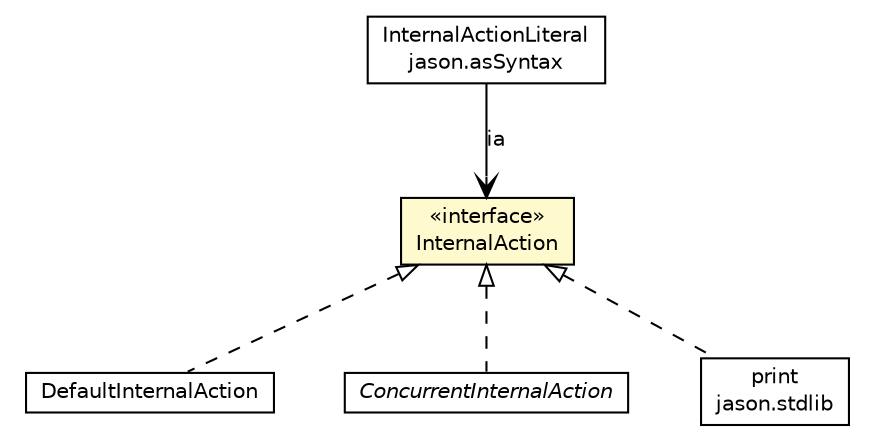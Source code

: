 #!/usr/local/bin/dot
#
# Class diagram 
# Generated by UMLGraph version R5_6_6-1-g9240c4 (http://www.umlgraph.org/)
#

digraph G {
	edge [fontname="Helvetica",fontsize=10,labelfontname="Helvetica",labelfontsize=10];
	node [fontname="Helvetica",fontsize=10,shape=plaintext];
	nodesep=0.25;
	ranksep=0.5;
	// jason.asSemantics.InternalAction
	c24183 [label=<<table title="jason.asSemantics.InternalAction" border="0" cellborder="1" cellspacing="0" cellpadding="2" port="p" bgcolor="lemonChiffon" href="./InternalAction.html">
		<tr><td><table border="0" cellspacing="0" cellpadding="1">
<tr><td align="center" balign="center"> &#171;interface&#187; </td></tr>
<tr><td align="center" balign="center"> InternalAction </td></tr>
		</table></td></tr>
		</table>>, URL="./InternalAction.html", fontname="Helvetica", fontcolor="black", fontsize=10.0];
	// jason.asSemantics.DefaultInternalAction
	c24190 [label=<<table title="jason.asSemantics.DefaultInternalAction" border="0" cellborder="1" cellspacing="0" cellpadding="2" port="p" href="./DefaultInternalAction.html">
		<tr><td><table border="0" cellspacing="0" cellpadding="1">
<tr><td align="center" balign="center"> DefaultInternalAction </td></tr>
		</table></td></tr>
		</table>>, URL="./DefaultInternalAction.html", fontname="Helvetica", fontcolor="black", fontsize=10.0];
	// jason.asSemantics.ConcurrentInternalAction
	c24192 [label=<<table title="jason.asSemantics.ConcurrentInternalAction" border="0" cellborder="1" cellspacing="0" cellpadding="2" port="p" href="./ConcurrentInternalAction.html">
		<tr><td><table border="0" cellspacing="0" cellpadding="1">
<tr><td align="center" balign="center"><font face="Helvetica-Oblique"> ConcurrentInternalAction </font></td></tr>
		</table></td></tr>
		</table>>, URL="./ConcurrentInternalAction.html", fontname="Helvetica", fontcolor="black", fontsize=10.0];
	// jason.asSyntax.InternalActionLiteral
	c24229 [label=<<table title="jason.asSyntax.InternalActionLiteral" border="0" cellborder="1" cellspacing="0" cellpadding="2" port="p" href="../asSyntax/InternalActionLiteral.html">
		<tr><td><table border="0" cellspacing="0" cellpadding="1">
<tr><td align="center" balign="center"> InternalActionLiteral </td></tr>
<tr><td align="center" balign="center"> jason.asSyntax </td></tr>
		</table></td></tr>
		</table>>, URL="../asSyntax/InternalActionLiteral.html", fontname="Helvetica", fontcolor="black", fontsize=10.0];
	// jason.stdlib.print
	c24378 [label=<<table title="jason.stdlib.print" border="0" cellborder="1" cellspacing="0" cellpadding="2" port="p" href="../stdlib/print.html">
		<tr><td><table border="0" cellspacing="0" cellpadding="1">
<tr><td align="center" balign="center"> print </td></tr>
<tr><td align="center" balign="center"> jason.stdlib </td></tr>
		</table></td></tr>
		</table>>, URL="../stdlib/print.html", fontname="Helvetica", fontcolor="black", fontsize=10.0];
	//jason.asSemantics.DefaultInternalAction implements jason.asSemantics.InternalAction
	c24183:p -> c24190:p [dir=back,arrowtail=empty,style=dashed];
	//jason.asSemantics.ConcurrentInternalAction implements jason.asSemantics.InternalAction
	c24183:p -> c24192:p [dir=back,arrowtail=empty,style=dashed];
	// jason.asSyntax.InternalActionLiteral NAVASSOC jason.asSemantics.InternalAction
	c24229:p -> c24183:p [taillabel="", label="ia", headlabel="", fontname="Helvetica", fontcolor="black", fontsize=10.0, color="black", arrowhead=open];
	//jason.stdlib.print implements jason.asSemantics.InternalAction
	c24183:p -> c24378:p [dir=back,arrowtail=empty,style=dashed];
}


